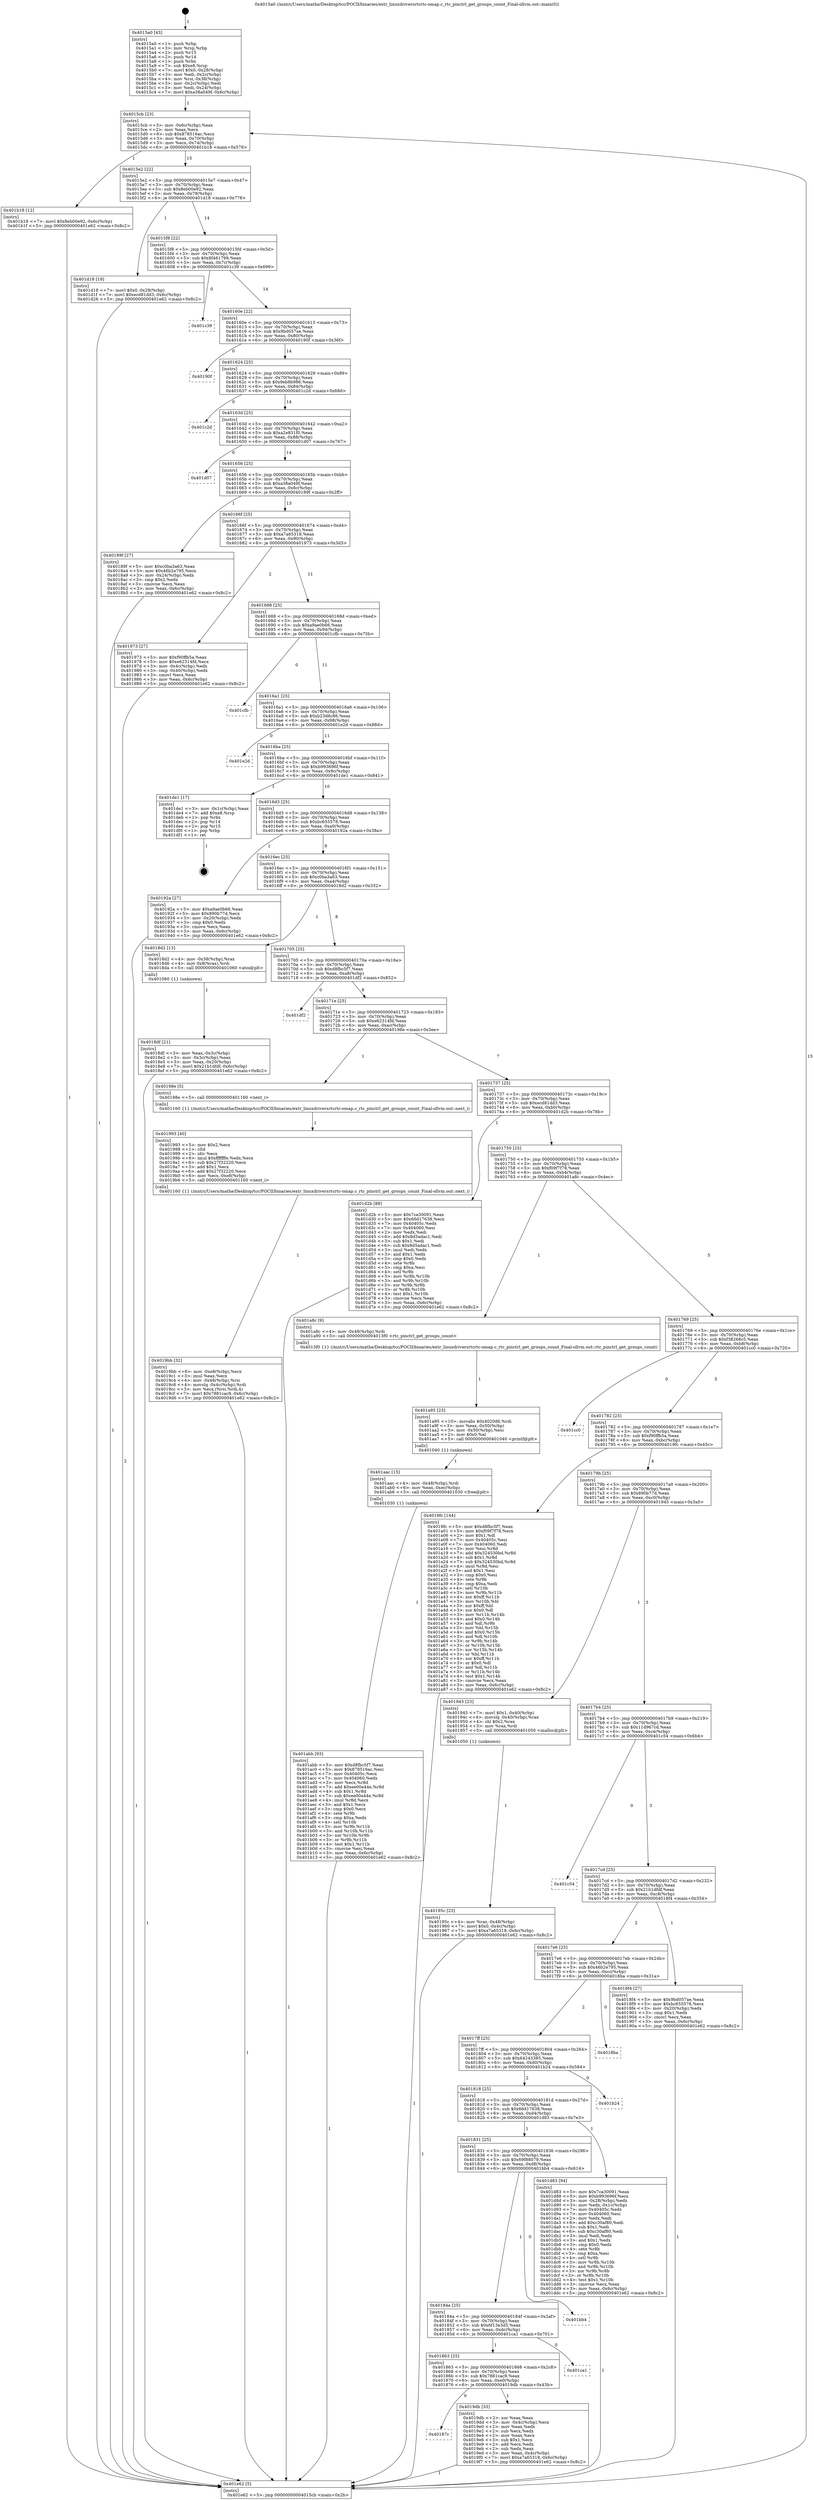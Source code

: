 digraph "0x4015a0" {
  label = "0x4015a0 (/mnt/c/Users/mathe/Desktop/tcc/POCII/binaries/extr_linuxdriversrtcrtc-omap.c_rtc_pinctrl_get_groups_count_Final-ollvm.out::main(0))"
  labelloc = "t"
  node[shape=record]

  Entry [label="",width=0.3,height=0.3,shape=circle,fillcolor=black,style=filled]
  "0x4015cb" [label="{
     0x4015cb [23]\l
     | [instrs]\l
     &nbsp;&nbsp;0x4015cb \<+3\>: mov -0x6c(%rbp),%eax\l
     &nbsp;&nbsp;0x4015ce \<+2\>: mov %eax,%ecx\l
     &nbsp;&nbsp;0x4015d0 \<+6\>: sub $0x878516ac,%ecx\l
     &nbsp;&nbsp;0x4015d6 \<+3\>: mov %eax,-0x70(%rbp)\l
     &nbsp;&nbsp;0x4015d9 \<+3\>: mov %ecx,-0x74(%rbp)\l
     &nbsp;&nbsp;0x4015dc \<+6\>: je 0000000000401b18 \<main+0x578\>\l
  }"]
  "0x401b18" [label="{
     0x401b18 [12]\l
     | [instrs]\l
     &nbsp;&nbsp;0x401b18 \<+7\>: movl $0x8eb00e92,-0x6c(%rbp)\l
     &nbsp;&nbsp;0x401b1f \<+5\>: jmp 0000000000401e62 \<main+0x8c2\>\l
  }"]
  "0x4015e2" [label="{
     0x4015e2 [22]\l
     | [instrs]\l
     &nbsp;&nbsp;0x4015e2 \<+5\>: jmp 00000000004015e7 \<main+0x47\>\l
     &nbsp;&nbsp;0x4015e7 \<+3\>: mov -0x70(%rbp),%eax\l
     &nbsp;&nbsp;0x4015ea \<+5\>: sub $0x8eb00e92,%eax\l
     &nbsp;&nbsp;0x4015ef \<+3\>: mov %eax,-0x78(%rbp)\l
     &nbsp;&nbsp;0x4015f2 \<+6\>: je 0000000000401d18 \<main+0x778\>\l
  }"]
  Exit [label="",width=0.3,height=0.3,shape=circle,fillcolor=black,style=filled,peripheries=2]
  "0x401d18" [label="{
     0x401d18 [19]\l
     | [instrs]\l
     &nbsp;&nbsp;0x401d18 \<+7\>: movl $0x0,-0x28(%rbp)\l
     &nbsp;&nbsp;0x401d1f \<+7\>: movl $0xecd81dd3,-0x6c(%rbp)\l
     &nbsp;&nbsp;0x401d26 \<+5\>: jmp 0000000000401e62 \<main+0x8c2\>\l
  }"]
  "0x4015f8" [label="{
     0x4015f8 [22]\l
     | [instrs]\l
     &nbsp;&nbsp;0x4015f8 \<+5\>: jmp 00000000004015fd \<main+0x5d\>\l
     &nbsp;&nbsp;0x4015fd \<+3\>: mov -0x70(%rbp),%eax\l
     &nbsp;&nbsp;0x401600 \<+5\>: sub $0x8f461799,%eax\l
     &nbsp;&nbsp;0x401605 \<+3\>: mov %eax,-0x7c(%rbp)\l
     &nbsp;&nbsp;0x401608 \<+6\>: je 0000000000401c39 \<main+0x699\>\l
  }"]
  "0x401abb" [label="{
     0x401abb [93]\l
     | [instrs]\l
     &nbsp;&nbsp;0x401abb \<+5\>: mov $0xd8fbc5f7,%eax\l
     &nbsp;&nbsp;0x401ac0 \<+5\>: mov $0x878516ac,%esi\l
     &nbsp;&nbsp;0x401ac5 \<+7\>: mov 0x40405c,%ecx\l
     &nbsp;&nbsp;0x401acc \<+7\>: mov 0x404060,%edx\l
     &nbsp;&nbsp;0x401ad3 \<+3\>: mov %ecx,%r8d\l
     &nbsp;&nbsp;0x401ad6 \<+7\>: add $0xee00a44e,%r8d\l
     &nbsp;&nbsp;0x401add \<+4\>: sub $0x1,%r8d\l
     &nbsp;&nbsp;0x401ae1 \<+7\>: sub $0xee00a44e,%r8d\l
     &nbsp;&nbsp;0x401ae8 \<+4\>: imul %r8d,%ecx\l
     &nbsp;&nbsp;0x401aec \<+3\>: and $0x1,%ecx\l
     &nbsp;&nbsp;0x401aef \<+3\>: cmp $0x0,%ecx\l
     &nbsp;&nbsp;0x401af2 \<+4\>: sete %r9b\l
     &nbsp;&nbsp;0x401af6 \<+3\>: cmp $0xa,%edx\l
     &nbsp;&nbsp;0x401af9 \<+4\>: setl %r10b\l
     &nbsp;&nbsp;0x401afd \<+3\>: mov %r9b,%r11b\l
     &nbsp;&nbsp;0x401b00 \<+3\>: and %r10b,%r11b\l
     &nbsp;&nbsp;0x401b03 \<+3\>: xor %r10b,%r9b\l
     &nbsp;&nbsp;0x401b06 \<+3\>: or %r9b,%r11b\l
     &nbsp;&nbsp;0x401b09 \<+4\>: test $0x1,%r11b\l
     &nbsp;&nbsp;0x401b0d \<+3\>: cmovne %esi,%eax\l
     &nbsp;&nbsp;0x401b10 \<+3\>: mov %eax,-0x6c(%rbp)\l
     &nbsp;&nbsp;0x401b13 \<+5\>: jmp 0000000000401e62 \<main+0x8c2\>\l
  }"]
  "0x401c39" [label="{
     0x401c39\l
  }", style=dashed]
  "0x40160e" [label="{
     0x40160e [22]\l
     | [instrs]\l
     &nbsp;&nbsp;0x40160e \<+5\>: jmp 0000000000401613 \<main+0x73\>\l
     &nbsp;&nbsp;0x401613 \<+3\>: mov -0x70(%rbp),%eax\l
     &nbsp;&nbsp;0x401616 \<+5\>: sub $0x9bd057ae,%eax\l
     &nbsp;&nbsp;0x40161b \<+3\>: mov %eax,-0x80(%rbp)\l
     &nbsp;&nbsp;0x40161e \<+6\>: je 000000000040190f \<main+0x36f\>\l
  }"]
  "0x401aac" [label="{
     0x401aac [15]\l
     | [instrs]\l
     &nbsp;&nbsp;0x401aac \<+4\>: mov -0x48(%rbp),%rdi\l
     &nbsp;&nbsp;0x401ab0 \<+6\>: mov %eax,-0xec(%rbp)\l
     &nbsp;&nbsp;0x401ab6 \<+5\>: call 0000000000401030 \<free@plt\>\l
     | [calls]\l
     &nbsp;&nbsp;0x401030 \{1\} (unknown)\l
  }"]
  "0x40190f" [label="{
     0x40190f\l
  }", style=dashed]
  "0x401624" [label="{
     0x401624 [25]\l
     | [instrs]\l
     &nbsp;&nbsp;0x401624 \<+5\>: jmp 0000000000401629 \<main+0x89\>\l
     &nbsp;&nbsp;0x401629 \<+3\>: mov -0x70(%rbp),%eax\l
     &nbsp;&nbsp;0x40162c \<+5\>: sub $0x9eb8b986,%eax\l
     &nbsp;&nbsp;0x401631 \<+6\>: mov %eax,-0x84(%rbp)\l
     &nbsp;&nbsp;0x401637 \<+6\>: je 0000000000401c2d \<main+0x68d\>\l
  }"]
  "0x401a95" [label="{
     0x401a95 [23]\l
     | [instrs]\l
     &nbsp;&nbsp;0x401a95 \<+10\>: movabs $0x4020d6,%rdi\l
     &nbsp;&nbsp;0x401a9f \<+3\>: mov %eax,-0x50(%rbp)\l
     &nbsp;&nbsp;0x401aa2 \<+3\>: mov -0x50(%rbp),%esi\l
     &nbsp;&nbsp;0x401aa5 \<+2\>: mov $0x0,%al\l
     &nbsp;&nbsp;0x401aa7 \<+5\>: call 0000000000401040 \<printf@plt\>\l
     | [calls]\l
     &nbsp;&nbsp;0x401040 \{1\} (unknown)\l
  }"]
  "0x401c2d" [label="{
     0x401c2d\l
  }", style=dashed]
  "0x40163d" [label="{
     0x40163d [25]\l
     | [instrs]\l
     &nbsp;&nbsp;0x40163d \<+5\>: jmp 0000000000401642 \<main+0xa2\>\l
     &nbsp;&nbsp;0x401642 \<+3\>: mov -0x70(%rbp),%eax\l
     &nbsp;&nbsp;0x401645 \<+5\>: sub $0xa2e831f0,%eax\l
     &nbsp;&nbsp;0x40164a \<+6\>: mov %eax,-0x88(%rbp)\l
     &nbsp;&nbsp;0x401650 \<+6\>: je 0000000000401d07 \<main+0x767\>\l
  }"]
  "0x40187c" [label="{
     0x40187c\l
  }", style=dashed]
  "0x401d07" [label="{
     0x401d07\l
  }", style=dashed]
  "0x401656" [label="{
     0x401656 [25]\l
     | [instrs]\l
     &nbsp;&nbsp;0x401656 \<+5\>: jmp 000000000040165b \<main+0xbb\>\l
     &nbsp;&nbsp;0x40165b \<+3\>: mov -0x70(%rbp),%eax\l
     &nbsp;&nbsp;0x40165e \<+5\>: sub $0xa38a049f,%eax\l
     &nbsp;&nbsp;0x401663 \<+6\>: mov %eax,-0x8c(%rbp)\l
     &nbsp;&nbsp;0x401669 \<+6\>: je 000000000040189f \<main+0x2ff\>\l
  }"]
  "0x4019db" [label="{
     0x4019db [33]\l
     | [instrs]\l
     &nbsp;&nbsp;0x4019db \<+2\>: xor %eax,%eax\l
     &nbsp;&nbsp;0x4019dd \<+3\>: mov -0x4c(%rbp),%ecx\l
     &nbsp;&nbsp;0x4019e0 \<+2\>: mov %eax,%edx\l
     &nbsp;&nbsp;0x4019e2 \<+2\>: sub %ecx,%edx\l
     &nbsp;&nbsp;0x4019e4 \<+2\>: mov %eax,%ecx\l
     &nbsp;&nbsp;0x4019e6 \<+3\>: sub $0x1,%ecx\l
     &nbsp;&nbsp;0x4019e9 \<+2\>: add %ecx,%edx\l
     &nbsp;&nbsp;0x4019eb \<+2\>: sub %edx,%eax\l
     &nbsp;&nbsp;0x4019ed \<+3\>: mov %eax,-0x4c(%rbp)\l
     &nbsp;&nbsp;0x4019f0 \<+7\>: movl $0xa7a65318,-0x6c(%rbp)\l
     &nbsp;&nbsp;0x4019f7 \<+5\>: jmp 0000000000401e62 \<main+0x8c2\>\l
  }"]
  "0x40189f" [label="{
     0x40189f [27]\l
     | [instrs]\l
     &nbsp;&nbsp;0x40189f \<+5\>: mov $0xc0ba3a63,%eax\l
     &nbsp;&nbsp;0x4018a4 \<+5\>: mov $0x46b2e795,%ecx\l
     &nbsp;&nbsp;0x4018a9 \<+3\>: mov -0x24(%rbp),%edx\l
     &nbsp;&nbsp;0x4018ac \<+3\>: cmp $0x2,%edx\l
     &nbsp;&nbsp;0x4018af \<+3\>: cmovne %ecx,%eax\l
     &nbsp;&nbsp;0x4018b2 \<+3\>: mov %eax,-0x6c(%rbp)\l
     &nbsp;&nbsp;0x4018b5 \<+5\>: jmp 0000000000401e62 \<main+0x8c2\>\l
  }"]
  "0x40166f" [label="{
     0x40166f [25]\l
     | [instrs]\l
     &nbsp;&nbsp;0x40166f \<+5\>: jmp 0000000000401674 \<main+0xd4\>\l
     &nbsp;&nbsp;0x401674 \<+3\>: mov -0x70(%rbp),%eax\l
     &nbsp;&nbsp;0x401677 \<+5\>: sub $0xa7a65318,%eax\l
     &nbsp;&nbsp;0x40167c \<+6\>: mov %eax,-0x90(%rbp)\l
     &nbsp;&nbsp;0x401682 \<+6\>: je 0000000000401973 \<main+0x3d3\>\l
  }"]
  "0x401e62" [label="{
     0x401e62 [5]\l
     | [instrs]\l
     &nbsp;&nbsp;0x401e62 \<+5\>: jmp 00000000004015cb \<main+0x2b\>\l
  }"]
  "0x4015a0" [label="{
     0x4015a0 [43]\l
     | [instrs]\l
     &nbsp;&nbsp;0x4015a0 \<+1\>: push %rbp\l
     &nbsp;&nbsp;0x4015a1 \<+3\>: mov %rsp,%rbp\l
     &nbsp;&nbsp;0x4015a4 \<+2\>: push %r15\l
     &nbsp;&nbsp;0x4015a6 \<+2\>: push %r14\l
     &nbsp;&nbsp;0x4015a8 \<+1\>: push %rbx\l
     &nbsp;&nbsp;0x4015a9 \<+7\>: sub $0xe8,%rsp\l
     &nbsp;&nbsp;0x4015b0 \<+7\>: movl $0x0,-0x28(%rbp)\l
     &nbsp;&nbsp;0x4015b7 \<+3\>: mov %edi,-0x2c(%rbp)\l
     &nbsp;&nbsp;0x4015ba \<+4\>: mov %rsi,-0x38(%rbp)\l
     &nbsp;&nbsp;0x4015be \<+3\>: mov -0x2c(%rbp),%edi\l
     &nbsp;&nbsp;0x4015c1 \<+3\>: mov %edi,-0x24(%rbp)\l
     &nbsp;&nbsp;0x4015c4 \<+7\>: movl $0xa38a049f,-0x6c(%rbp)\l
  }"]
  "0x401863" [label="{
     0x401863 [25]\l
     | [instrs]\l
     &nbsp;&nbsp;0x401863 \<+5\>: jmp 0000000000401868 \<main+0x2c8\>\l
     &nbsp;&nbsp;0x401868 \<+3\>: mov -0x70(%rbp),%eax\l
     &nbsp;&nbsp;0x40186b \<+5\>: sub $0x7881cac9,%eax\l
     &nbsp;&nbsp;0x401870 \<+6\>: mov %eax,-0xe0(%rbp)\l
     &nbsp;&nbsp;0x401876 \<+6\>: je 00000000004019db \<main+0x43b\>\l
  }"]
  "0x401973" [label="{
     0x401973 [27]\l
     | [instrs]\l
     &nbsp;&nbsp;0x401973 \<+5\>: mov $0xf90ffb5a,%eax\l
     &nbsp;&nbsp;0x401978 \<+5\>: mov $0xe62314fd,%ecx\l
     &nbsp;&nbsp;0x40197d \<+3\>: mov -0x4c(%rbp),%edx\l
     &nbsp;&nbsp;0x401980 \<+3\>: cmp -0x40(%rbp),%edx\l
     &nbsp;&nbsp;0x401983 \<+3\>: cmovl %ecx,%eax\l
     &nbsp;&nbsp;0x401986 \<+3\>: mov %eax,-0x6c(%rbp)\l
     &nbsp;&nbsp;0x401989 \<+5\>: jmp 0000000000401e62 \<main+0x8c2\>\l
  }"]
  "0x401688" [label="{
     0x401688 [25]\l
     | [instrs]\l
     &nbsp;&nbsp;0x401688 \<+5\>: jmp 000000000040168d \<main+0xed\>\l
     &nbsp;&nbsp;0x40168d \<+3\>: mov -0x70(%rbp),%eax\l
     &nbsp;&nbsp;0x401690 \<+5\>: sub $0xa9ae0b66,%eax\l
     &nbsp;&nbsp;0x401695 \<+6\>: mov %eax,-0x94(%rbp)\l
     &nbsp;&nbsp;0x40169b \<+6\>: je 0000000000401cfb \<main+0x75b\>\l
  }"]
  "0x401ca1" [label="{
     0x401ca1\l
  }", style=dashed]
  "0x401cfb" [label="{
     0x401cfb\l
  }", style=dashed]
  "0x4016a1" [label="{
     0x4016a1 [25]\l
     | [instrs]\l
     &nbsp;&nbsp;0x4016a1 \<+5\>: jmp 00000000004016a6 \<main+0x106\>\l
     &nbsp;&nbsp;0x4016a6 \<+3\>: mov -0x70(%rbp),%eax\l
     &nbsp;&nbsp;0x4016a9 \<+5\>: sub $0xb23d6c86,%eax\l
     &nbsp;&nbsp;0x4016ae \<+6\>: mov %eax,-0x98(%rbp)\l
     &nbsp;&nbsp;0x4016b4 \<+6\>: je 0000000000401e2d \<main+0x88d\>\l
  }"]
  "0x40184a" [label="{
     0x40184a [25]\l
     | [instrs]\l
     &nbsp;&nbsp;0x40184a \<+5\>: jmp 000000000040184f \<main+0x2af\>\l
     &nbsp;&nbsp;0x40184f \<+3\>: mov -0x70(%rbp),%eax\l
     &nbsp;&nbsp;0x401852 \<+5\>: sub $0x6f13e3d5,%eax\l
     &nbsp;&nbsp;0x401857 \<+6\>: mov %eax,-0xdc(%rbp)\l
     &nbsp;&nbsp;0x40185d \<+6\>: je 0000000000401ca1 \<main+0x701\>\l
  }"]
  "0x401e2d" [label="{
     0x401e2d\l
  }", style=dashed]
  "0x4016ba" [label="{
     0x4016ba [25]\l
     | [instrs]\l
     &nbsp;&nbsp;0x4016ba \<+5\>: jmp 00000000004016bf \<main+0x11f\>\l
     &nbsp;&nbsp;0x4016bf \<+3\>: mov -0x70(%rbp),%eax\l
     &nbsp;&nbsp;0x4016c2 \<+5\>: sub $0xb993696f,%eax\l
     &nbsp;&nbsp;0x4016c7 \<+6\>: mov %eax,-0x9c(%rbp)\l
     &nbsp;&nbsp;0x4016cd \<+6\>: je 0000000000401de1 \<main+0x841\>\l
  }"]
  "0x401bb4" [label="{
     0x401bb4\l
  }", style=dashed]
  "0x401de1" [label="{
     0x401de1 [17]\l
     | [instrs]\l
     &nbsp;&nbsp;0x401de1 \<+3\>: mov -0x1c(%rbp),%eax\l
     &nbsp;&nbsp;0x401de4 \<+7\>: add $0xe8,%rsp\l
     &nbsp;&nbsp;0x401deb \<+1\>: pop %rbx\l
     &nbsp;&nbsp;0x401dec \<+2\>: pop %r14\l
     &nbsp;&nbsp;0x401dee \<+2\>: pop %r15\l
     &nbsp;&nbsp;0x401df0 \<+1\>: pop %rbp\l
     &nbsp;&nbsp;0x401df1 \<+1\>: ret\l
  }"]
  "0x4016d3" [label="{
     0x4016d3 [25]\l
     | [instrs]\l
     &nbsp;&nbsp;0x4016d3 \<+5\>: jmp 00000000004016d8 \<main+0x138\>\l
     &nbsp;&nbsp;0x4016d8 \<+3\>: mov -0x70(%rbp),%eax\l
     &nbsp;&nbsp;0x4016db \<+5\>: sub $0xbc655578,%eax\l
     &nbsp;&nbsp;0x4016e0 \<+6\>: mov %eax,-0xa0(%rbp)\l
     &nbsp;&nbsp;0x4016e6 \<+6\>: je 000000000040192a \<main+0x38a\>\l
  }"]
  "0x401831" [label="{
     0x401831 [25]\l
     | [instrs]\l
     &nbsp;&nbsp;0x401831 \<+5\>: jmp 0000000000401836 \<main+0x296\>\l
     &nbsp;&nbsp;0x401836 \<+3\>: mov -0x70(%rbp),%eax\l
     &nbsp;&nbsp;0x401839 \<+5\>: sub $0x69f88079,%eax\l
     &nbsp;&nbsp;0x40183e \<+6\>: mov %eax,-0xd8(%rbp)\l
     &nbsp;&nbsp;0x401844 \<+6\>: je 0000000000401bb4 \<main+0x614\>\l
  }"]
  "0x40192a" [label="{
     0x40192a [27]\l
     | [instrs]\l
     &nbsp;&nbsp;0x40192a \<+5\>: mov $0xa9ae0b66,%eax\l
     &nbsp;&nbsp;0x40192f \<+5\>: mov $0x890b77d,%ecx\l
     &nbsp;&nbsp;0x401934 \<+3\>: mov -0x20(%rbp),%edx\l
     &nbsp;&nbsp;0x401937 \<+3\>: cmp $0x0,%edx\l
     &nbsp;&nbsp;0x40193a \<+3\>: cmove %ecx,%eax\l
     &nbsp;&nbsp;0x40193d \<+3\>: mov %eax,-0x6c(%rbp)\l
     &nbsp;&nbsp;0x401940 \<+5\>: jmp 0000000000401e62 \<main+0x8c2\>\l
  }"]
  "0x4016ec" [label="{
     0x4016ec [25]\l
     | [instrs]\l
     &nbsp;&nbsp;0x4016ec \<+5\>: jmp 00000000004016f1 \<main+0x151\>\l
     &nbsp;&nbsp;0x4016f1 \<+3\>: mov -0x70(%rbp),%eax\l
     &nbsp;&nbsp;0x4016f4 \<+5\>: sub $0xc0ba3a63,%eax\l
     &nbsp;&nbsp;0x4016f9 \<+6\>: mov %eax,-0xa4(%rbp)\l
     &nbsp;&nbsp;0x4016ff \<+6\>: je 00000000004018d2 \<main+0x332\>\l
  }"]
  "0x401d83" [label="{
     0x401d83 [94]\l
     | [instrs]\l
     &nbsp;&nbsp;0x401d83 \<+5\>: mov $0x7ca30091,%eax\l
     &nbsp;&nbsp;0x401d88 \<+5\>: mov $0xb993696f,%ecx\l
     &nbsp;&nbsp;0x401d8d \<+3\>: mov -0x28(%rbp),%edx\l
     &nbsp;&nbsp;0x401d90 \<+3\>: mov %edx,-0x1c(%rbp)\l
     &nbsp;&nbsp;0x401d93 \<+7\>: mov 0x40405c,%edx\l
     &nbsp;&nbsp;0x401d9a \<+7\>: mov 0x404060,%esi\l
     &nbsp;&nbsp;0x401da1 \<+2\>: mov %edx,%edi\l
     &nbsp;&nbsp;0x401da3 \<+6\>: add $0xc30af80,%edi\l
     &nbsp;&nbsp;0x401da9 \<+3\>: sub $0x1,%edi\l
     &nbsp;&nbsp;0x401dac \<+6\>: sub $0xc30af80,%edi\l
     &nbsp;&nbsp;0x401db2 \<+3\>: imul %edi,%edx\l
     &nbsp;&nbsp;0x401db5 \<+3\>: and $0x1,%edx\l
     &nbsp;&nbsp;0x401db8 \<+3\>: cmp $0x0,%edx\l
     &nbsp;&nbsp;0x401dbb \<+4\>: sete %r8b\l
     &nbsp;&nbsp;0x401dbf \<+3\>: cmp $0xa,%esi\l
     &nbsp;&nbsp;0x401dc2 \<+4\>: setl %r9b\l
     &nbsp;&nbsp;0x401dc6 \<+3\>: mov %r8b,%r10b\l
     &nbsp;&nbsp;0x401dc9 \<+3\>: and %r9b,%r10b\l
     &nbsp;&nbsp;0x401dcc \<+3\>: xor %r9b,%r8b\l
     &nbsp;&nbsp;0x401dcf \<+3\>: or %r8b,%r10b\l
     &nbsp;&nbsp;0x401dd2 \<+4\>: test $0x1,%r10b\l
     &nbsp;&nbsp;0x401dd6 \<+3\>: cmovne %ecx,%eax\l
     &nbsp;&nbsp;0x401dd9 \<+3\>: mov %eax,-0x6c(%rbp)\l
     &nbsp;&nbsp;0x401ddc \<+5\>: jmp 0000000000401e62 \<main+0x8c2\>\l
  }"]
  "0x4018d2" [label="{
     0x4018d2 [13]\l
     | [instrs]\l
     &nbsp;&nbsp;0x4018d2 \<+4\>: mov -0x38(%rbp),%rax\l
     &nbsp;&nbsp;0x4018d6 \<+4\>: mov 0x8(%rax),%rdi\l
     &nbsp;&nbsp;0x4018da \<+5\>: call 0000000000401060 \<atoi@plt\>\l
     | [calls]\l
     &nbsp;&nbsp;0x401060 \{1\} (unknown)\l
  }"]
  "0x401705" [label="{
     0x401705 [25]\l
     | [instrs]\l
     &nbsp;&nbsp;0x401705 \<+5\>: jmp 000000000040170a \<main+0x16a\>\l
     &nbsp;&nbsp;0x40170a \<+3\>: mov -0x70(%rbp),%eax\l
     &nbsp;&nbsp;0x40170d \<+5\>: sub $0xd8fbc5f7,%eax\l
     &nbsp;&nbsp;0x401712 \<+6\>: mov %eax,-0xa8(%rbp)\l
     &nbsp;&nbsp;0x401718 \<+6\>: je 0000000000401df2 \<main+0x852\>\l
  }"]
  "0x4018df" [label="{
     0x4018df [21]\l
     | [instrs]\l
     &nbsp;&nbsp;0x4018df \<+3\>: mov %eax,-0x3c(%rbp)\l
     &nbsp;&nbsp;0x4018e2 \<+3\>: mov -0x3c(%rbp),%eax\l
     &nbsp;&nbsp;0x4018e5 \<+3\>: mov %eax,-0x20(%rbp)\l
     &nbsp;&nbsp;0x4018e8 \<+7\>: movl $0x21b1dfdf,-0x6c(%rbp)\l
     &nbsp;&nbsp;0x4018ef \<+5\>: jmp 0000000000401e62 \<main+0x8c2\>\l
  }"]
  "0x401818" [label="{
     0x401818 [25]\l
     | [instrs]\l
     &nbsp;&nbsp;0x401818 \<+5\>: jmp 000000000040181d \<main+0x27d\>\l
     &nbsp;&nbsp;0x40181d \<+3\>: mov -0x70(%rbp),%eax\l
     &nbsp;&nbsp;0x401820 \<+5\>: sub $0x66d17638,%eax\l
     &nbsp;&nbsp;0x401825 \<+6\>: mov %eax,-0xd4(%rbp)\l
     &nbsp;&nbsp;0x40182b \<+6\>: je 0000000000401d83 \<main+0x7e3\>\l
  }"]
  "0x401df2" [label="{
     0x401df2\l
  }", style=dashed]
  "0x40171e" [label="{
     0x40171e [25]\l
     | [instrs]\l
     &nbsp;&nbsp;0x40171e \<+5\>: jmp 0000000000401723 \<main+0x183\>\l
     &nbsp;&nbsp;0x401723 \<+3\>: mov -0x70(%rbp),%eax\l
     &nbsp;&nbsp;0x401726 \<+5\>: sub $0xe62314fd,%eax\l
     &nbsp;&nbsp;0x40172b \<+6\>: mov %eax,-0xac(%rbp)\l
     &nbsp;&nbsp;0x401731 \<+6\>: je 000000000040198e \<main+0x3ee\>\l
  }"]
  "0x401b24" [label="{
     0x401b24\l
  }", style=dashed]
  "0x40198e" [label="{
     0x40198e [5]\l
     | [instrs]\l
     &nbsp;&nbsp;0x40198e \<+5\>: call 0000000000401160 \<next_i\>\l
     | [calls]\l
     &nbsp;&nbsp;0x401160 \{1\} (/mnt/c/Users/mathe/Desktop/tcc/POCII/binaries/extr_linuxdriversrtcrtc-omap.c_rtc_pinctrl_get_groups_count_Final-ollvm.out::next_i)\l
  }"]
  "0x401737" [label="{
     0x401737 [25]\l
     | [instrs]\l
     &nbsp;&nbsp;0x401737 \<+5\>: jmp 000000000040173c \<main+0x19c\>\l
     &nbsp;&nbsp;0x40173c \<+3\>: mov -0x70(%rbp),%eax\l
     &nbsp;&nbsp;0x40173f \<+5\>: sub $0xecd81dd3,%eax\l
     &nbsp;&nbsp;0x401744 \<+6\>: mov %eax,-0xb0(%rbp)\l
     &nbsp;&nbsp;0x40174a \<+6\>: je 0000000000401d2b \<main+0x78b\>\l
  }"]
  "0x4017ff" [label="{
     0x4017ff [25]\l
     | [instrs]\l
     &nbsp;&nbsp;0x4017ff \<+5\>: jmp 0000000000401804 \<main+0x264\>\l
     &nbsp;&nbsp;0x401804 \<+3\>: mov -0x70(%rbp),%eax\l
     &nbsp;&nbsp;0x401807 \<+5\>: sub $0x64243385,%eax\l
     &nbsp;&nbsp;0x40180c \<+6\>: mov %eax,-0xd0(%rbp)\l
     &nbsp;&nbsp;0x401812 \<+6\>: je 0000000000401b24 \<main+0x584\>\l
  }"]
  "0x401d2b" [label="{
     0x401d2b [88]\l
     | [instrs]\l
     &nbsp;&nbsp;0x401d2b \<+5\>: mov $0x7ca30091,%eax\l
     &nbsp;&nbsp;0x401d30 \<+5\>: mov $0x66d17638,%ecx\l
     &nbsp;&nbsp;0x401d35 \<+7\>: mov 0x40405c,%edx\l
     &nbsp;&nbsp;0x401d3c \<+7\>: mov 0x404060,%esi\l
     &nbsp;&nbsp;0x401d43 \<+2\>: mov %edx,%edi\l
     &nbsp;&nbsp;0x401d45 \<+6\>: add $0x8d5adac1,%edi\l
     &nbsp;&nbsp;0x401d4b \<+3\>: sub $0x1,%edi\l
     &nbsp;&nbsp;0x401d4e \<+6\>: sub $0x8d5adac1,%edi\l
     &nbsp;&nbsp;0x401d54 \<+3\>: imul %edi,%edx\l
     &nbsp;&nbsp;0x401d57 \<+3\>: and $0x1,%edx\l
     &nbsp;&nbsp;0x401d5a \<+3\>: cmp $0x0,%edx\l
     &nbsp;&nbsp;0x401d5d \<+4\>: sete %r8b\l
     &nbsp;&nbsp;0x401d61 \<+3\>: cmp $0xa,%esi\l
     &nbsp;&nbsp;0x401d64 \<+4\>: setl %r9b\l
     &nbsp;&nbsp;0x401d68 \<+3\>: mov %r8b,%r10b\l
     &nbsp;&nbsp;0x401d6b \<+3\>: and %r9b,%r10b\l
     &nbsp;&nbsp;0x401d6e \<+3\>: xor %r9b,%r8b\l
     &nbsp;&nbsp;0x401d71 \<+3\>: or %r8b,%r10b\l
     &nbsp;&nbsp;0x401d74 \<+4\>: test $0x1,%r10b\l
     &nbsp;&nbsp;0x401d78 \<+3\>: cmovne %ecx,%eax\l
     &nbsp;&nbsp;0x401d7b \<+3\>: mov %eax,-0x6c(%rbp)\l
     &nbsp;&nbsp;0x401d7e \<+5\>: jmp 0000000000401e62 \<main+0x8c2\>\l
  }"]
  "0x401750" [label="{
     0x401750 [25]\l
     | [instrs]\l
     &nbsp;&nbsp;0x401750 \<+5\>: jmp 0000000000401755 \<main+0x1b5\>\l
     &nbsp;&nbsp;0x401755 \<+3\>: mov -0x70(%rbp),%eax\l
     &nbsp;&nbsp;0x401758 \<+5\>: sub $0xf09f7f78,%eax\l
     &nbsp;&nbsp;0x40175d \<+6\>: mov %eax,-0xb4(%rbp)\l
     &nbsp;&nbsp;0x401763 \<+6\>: je 0000000000401a8c \<main+0x4ec\>\l
  }"]
  "0x4018ba" [label="{
     0x4018ba\l
  }", style=dashed]
  "0x401a8c" [label="{
     0x401a8c [9]\l
     | [instrs]\l
     &nbsp;&nbsp;0x401a8c \<+4\>: mov -0x48(%rbp),%rdi\l
     &nbsp;&nbsp;0x401a90 \<+5\>: call 00000000004013f0 \<rtc_pinctrl_get_groups_count\>\l
     | [calls]\l
     &nbsp;&nbsp;0x4013f0 \{1\} (/mnt/c/Users/mathe/Desktop/tcc/POCII/binaries/extr_linuxdriversrtcrtc-omap.c_rtc_pinctrl_get_groups_count_Final-ollvm.out::rtc_pinctrl_get_groups_count)\l
  }"]
  "0x401769" [label="{
     0x401769 [25]\l
     | [instrs]\l
     &nbsp;&nbsp;0x401769 \<+5\>: jmp 000000000040176e \<main+0x1ce\>\l
     &nbsp;&nbsp;0x40176e \<+3\>: mov -0x70(%rbp),%eax\l
     &nbsp;&nbsp;0x401771 \<+5\>: sub $0xf38268c5,%eax\l
     &nbsp;&nbsp;0x401776 \<+6\>: mov %eax,-0xb8(%rbp)\l
     &nbsp;&nbsp;0x40177c \<+6\>: je 0000000000401cc0 \<main+0x720\>\l
  }"]
  "0x4019bb" [label="{
     0x4019bb [32]\l
     | [instrs]\l
     &nbsp;&nbsp;0x4019bb \<+6\>: mov -0xe8(%rbp),%ecx\l
     &nbsp;&nbsp;0x4019c1 \<+3\>: imul %eax,%ecx\l
     &nbsp;&nbsp;0x4019c4 \<+4\>: mov -0x48(%rbp),%rsi\l
     &nbsp;&nbsp;0x4019c8 \<+4\>: movslq -0x4c(%rbp),%rdi\l
     &nbsp;&nbsp;0x4019cc \<+3\>: mov %ecx,(%rsi,%rdi,4)\l
     &nbsp;&nbsp;0x4019cf \<+7\>: movl $0x7881cac9,-0x6c(%rbp)\l
     &nbsp;&nbsp;0x4019d6 \<+5\>: jmp 0000000000401e62 \<main+0x8c2\>\l
  }"]
  "0x401cc0" [label="{
     0x401cc0\l
  }", style=dashed]
  "0x401782" [label="{
     0x401782 [25]\l
     | [instrs]\l
     &nbsp;&nbsp;0x401782 \<+5\>: jmp 0000000000401787 \<main+0x1e7\>\l
     &nbsp;&nbsp;0x401787 \<+3\>: mov -0x70(%rbp),%eax\l
     &nbsp;&nbsp;0x40178a \<+5\>: sub $0xf90ffb5a,%eax\l
     &nbsp;&nbsp;0x40178f \<+6\>: mov %eax,-0xbc(%rbp)\l
     &nbsp;&nbsp;0x401795 \<+6\>: je 00000000004019fc \<main+0x45c\>\l
  }"]
  "0x401993" [label="{
     0x401993 [40]\l
     | [instrs]\l
     &nbsp;&nbsp;0x401993 \<+5\>: mov $0x2,%ecx\l
     &nbsp;&nbsp;0x401998 \<+1\>: cltd\l
     &nbsp;&nbsp;0x401999 \<+2\>: idiv %ecx\l
     &nbsp;&nbsp;0x40199b \<+6\>: imul $0xfffffffe,%edx,%ecx\l
     &nbsp;&nbsp;0x4019a1 \<+6\>: sub $0x27f32220,%ecx\l
     &nbsp;&nbsp;0x4019a7 \<+3\>: add $0x1,%ecx\l
     &nbsp;&nbsp;0x4019aa \<+6\>: add $0x27f32220,%ecx\l
     &nbsp;&nbsp;0x4019b0 \<+6\>: mov %ecx,-0xe8(%rbp)\l
     &nbsp;&nbsp;0x4019b6 \<+5\>: call 0000000000401160 \<next_i\>\l
     | [calls]\l
     &nbsp;&nbsp;0x401160 \{1\} (/mnt/c/Users/mathe/Desktop/tcc/POCII/binaries/extr_linuxdriversrtcrtc-omap.c_rtc_pinctrl_get_groups_count_Final-ollvm.out::next_i)\l
  }"]
  "0x4019fc" [label="{
     0x4019fc [144]\l
     | [instrs]\l
     &nbsp;&nbsp;0x4019fc \<+5\>: mov $0xd8fbc5f7,%eax\l
     &nbsp;&nbsp;0x401a01 \<+5\>: mov $0xf09f7f78,%ecx\l
     &nbsp;&nbsp;0x401a06 \<+2\>: mov $0x1,%dl\l
     &nbsp;&nbsp;0x401a08 \<+7\>: mov 0x40405c,%esi\l
     &nbsp;&nbsp;0x401a0f \<+7\>: mov 0x404060,%edi\l
     &nbsp;&nbsp;0x401a16 \<+3\>: mov %esi,%r8d\l
     &nbsp;&nbsp;0x401a19 \<+7\>: add $0x324530bd,%r8d\l
     &nbsp;&nbsp;0x401a20 \<+4\>: sub $0x1,%r8d\l
     &nbsp;&nbsp;0x401a24 \<+7\>: sub $0x324530bd,%r8d\l
     &nbsp;&nbsp;0x401a2b \<+4\>: imul %r8d,%esi\l
     &nbsp;&nbsp;0x401a2f \<+3\>: and $0x1,%esi\l
     &nbsp;&nbsp;0x401a32 \<+3\>: cmp $0x0,%esi\l
     &nbsp;&nbsp;0x401a35 \<+4\>: sete %r9b\l
     &nbsp;&nbsp;0x401a39 \<+3\>: cmp $0xa,%edi\l
     &nbsp;&nbsp;0x401a3c \<+4\>: setl %r10b\l
     &nbsp;&nbsp;0x401a40 \<+3\>: mov %r9b,%r11b\l
     &nbsp;&nbsp;0x401a43 \<+4\>: xor $0xff,%r11b\l
     &nbsp;&nbsp;0x401a47 \<+3\>: mov %r10b,%bl\l
     &nbsp;&nbsp;0x401a4a \<+3\>: xor $0xff,%bl\l
     &nbsp;&nbsp;0x401a4d \<+3\>: xor $0x0,%dl\l
     &nbsp;&nbsp;0x401a50 \<+3\>: mov %r11b,%r14b\l
     &nbsp;&nbsp;0x401a53 \<+4\>: and $0x0,%r14b\l
     &nbsp;&nbsp;0x401a57 \<+3\>: and %dl,%r9b\l
     &nbsp;&nbsp;0x401a5a \<+3\>: mov %bl,%r15b\l
     &nbsp;&nbsp;0x401a5d \<+4\>: and $0x0,%r15b\l
     &nbsp;&nbsp;0x401a61 \<+3\>: and %dl,%r10b\l
     &nbsp;&nbsp;0x401a64 \<+3\>: or %r9b,%r14b\l
     &nbsp;&nbsp;0x401a67 \<+3\>: or %r10b,%r15b\l
     &nbsp;&nbsp;0x401a6a \<+3\>: xor %r15b,%r14b\l
     &nbsp;&nbsp;0x401a6d \<+3\>: or %bl,%r11b\l
     &nbsp;&nbsp;0x401a70 \<+4\>: xor $0xff,%r11b\l
     &nbsp;&nbsp;0x401a74 \<+3\>: or $0x0,%dl\l
     &nbsp;&nbsp;0x401a77 \<+3\>: and %dl,%r11b\l
     &nbsp;&nbsp;0x401a7a \<+3\>: or %r11b,%r14b\l
     &nbsp;&nbsp;0x401a7d \<+4\>: test $0x1,%r14b\l
     &nbsp;&nbsp;0x401a81 \<+3\>: cmovne %ecx,%eax\l
     &nbsp;&nbsp;0x401a84 \<+3\>: mov %eax,-0x6c(%rbp)\l
     &nbsp;&nbsp;0x401a87 \<+5\>: jmp 0000000000401e62 \<main+0x8c2\>\l
  }"]
  "0x40179b" [label="{
     0x40179b [25]\l
     | [instrs]\l
     &nbsp;&nbsp;0x40179b \<+5\>: jmp 00000000004017a0 \<main+0x200\>\l
     &nbsp;&nbsp;0x4017a0 \<+3\>: mov -0x70(%rbp),%eax\l
     &nbsp;&nbsp;0x4017a3 \<+5\>: sub $0x890b77d,%eax\l
     &nbsp;&nbsp;0x4017a8 \<+6\>: mov %eax,-0xc0(%rbp)\l
     &nbsp;&nbsp;0x4017ae \<+6\>: je 0000000000401945 \<main+0x3a5\>\l
  }"]
  "0x40195c" [label="{
     0x40195c [23]\l
     | [instrs]\l
     &nbsp;&nbsp;0x40195c \<+4\>: mov %rax,-0x48(%rbp)\l
     &nbsp;&nbsp;0x401960 \<+7\>: movl $0x0,-0x4c(%rbp)\l
     &nbsp;&nbsp;0x401967 \<+7\>: movl $0xa7a65318,-0x6c(%rbp)\l
     &nbsp;&nbsp;0x40196e \<+5\>: jmp 0000000000401e62 \<main+0x8c2\>\l
  }"]
  "0x401945" [label="{
     0x401945 [23]\l
     | [instrs]\l
     &nbsp;&nbsp;0x401945 \<+7\>: movl $0x1,-0x40(%rbp)\l
     &nbsp;&nbsp;0x40194c \<+4\>: movslq -0x40(%rbp),%rax\l
     &nbsp;&nbsp;0x401950 \<+4\>: shl $0x2,%rax\l
     &nbsp;&nbsp;0x401954 \<+3\>: mov %rax,%rdi\l
     &nbsp;&nbsp;0x401957 \<+5\>: call 0000000000401050 \<malloc@plt\>\l
     | [calls]\l
     &nbsp;&nbsp;0x401050 \{1\} (unknown)\l
  }"]
  "0x4017b4" [label="{
     0x4017b4 [25]\l
     | [instrs]\l
     &nbsp;&nbsp;0x4017b4 \<+5\>: jmp 00000000004017b9 \<main+0x219\>\l
     &nbsp;&nbsp;0x4017b9 \<+3\>: mov -0x70(%rbp),%eax\l
     &nbsp;&nbsp;0x4017bc \<+5\>: sub $0x11d967cd,%eax\l
     &nbsp;&nbsp;0x4017c1 \<+6\>: mov %eax,-0xc4(%rbp)\l
     &nbsp;&nbsp;0x4017c7 \<+6\>: je 0000000000401c54 \<main+0x6b4\>\l
  }"]
  "0x4017e6" [label="{
     0x4017e6 [25]\l
     | [instrs]\l
     &nbsp;&nbsp;0x4017e6 \<+5\>: jmp 00000000004017eb \<main+0x24b\>\l
     &nbsp;&nbsp;0x4017eb \<+3\>: mov -0x70(%rbp),%eax\l
     &nbsp;&nbsp;0x4017ee \<+5\>: sub $0x46b2e795,%eax\l
     &nbsp;&nbsp;0x4017f3 \<+6\>: mov %eax,-0xcc(%rbp)\l
     &nbsp;&nbsp;0x4017f9 \<+6\>: je 00000000004018ba \<main+0x31a\>\l
  }"]
  "0x401c54" [label="{
     0x401c54\l
  }", style=dashed]
  "0x4017cd" [label="{
     0x4017cd [25]\l
     | [instrs]\l
     &nbsp;&nbsp;0x4017cd \<+5\>: jmp 00000000004017d2 \<main+0x232\>\l
     &nbsp;&nbsp;0x4017d2 \<+3\>: mov -0x70(%rbp),%eax\l
     &nbsp;&nbsp;0x4017d5 \<+5\>: sub $0x21b1dfdf,%eax\l
     &nbsp;&nbsp;0x4017da \<+6\>: mov %eax,-0xc8(%rbp)\l
     &nbsp;&nbsp;0x4017e0 \<+6\>: je 00000000004018f4 \<main+0x354\>\l
  }"]
  "0x4018f4" [label="{
     0x4018f4 [27]\l
     | [instrs]\l
     &nbsp;&nbsp;0x4018f4 \<+5\>: mov $0x9bd057ae,%eax\l
     &nbsp;&nbsp;0x4018f9 \<+5\>: mov $0xbc655578,%ecx\l
     &nbsp;&nbsp;0x4018fe \<+3\>: mov -0x20(%rbp),%edx\l
     &nbsp;&nbsp;0x401901 \<+3\>: cmp $0x1,%edx\l
     &nbsp;&nbsp;0x401904 \<+3\>: cmovl %ecx,%eax\l
     &nbsp;&nbsp;0x401907 \<+3\>: mov %eax,-0x6c(%rbp)\l
     &nbsp;&nbsp;0x40190a \<+5\>: jmp 0000000000401e62 \<main+0x8c2\>\l
  }"]
  Entry -> "0x4015a0" [label=" 1"]
  "0x4015cb" -> "0x401b18" [label=" 1"]
  "0x4015cb" -> "0x4015e2" [label=" 15"]
  "0x401de1" -> Exit [label=" 1"]
  "0x4015e2" -> "0x401d18" [label=" 1"]
  "0x4015e2" -> "0x4015f8" [label=" 14"]
  "0x401d83" -> "0x401e62" [label=" 1"]
  "0x4015f8" -> "0x401c39" [label=" 0"]
  "0x4015f8" -> "0x40160e" [label=" 14"]
  "0x401d2b" -> "0x401e62" [label=" 1"]
  "0x40160e" -> "0x40190f" [label=" 0"]
  "0x40160e" -> "0x401624" [label=" 14"]
  "0x401d18" -> "0x401e62" [label=" 1"]
  "0x401624" -> "0x401c2d" [label=" 0"]
  "0x401624" -> "0x40163d" [label=" 14"]
  "0x401b18" -> "0x401e62" [label=" 1"]
  "0x40163d" -> "0x401d07" [label=" 0"]
  "0x40163d" -> "0x401656" [label=" 14"]
  "0x401abb" -> "0x401e62" [label=" 1"]
  "0x401656" -> "0x40189f" [label=" 1"]
  "0x401656" -> "0x40166f" [label=" 13"]
  "0x40189f" -> "0x401e62" [label=" 1"]
  "0x4015a0" -> "0x4015cb" [label=" 1"]
  "0x401e62" -> "0x4015cb" [label=" 15"]
  "0x401aac" -> "0x401abb" [label=" 1"]
  "0x40166f" -> "0x401973" [label=" 2"]
  "0x40166f" -> "0x401688" [label=" 11"]
  "0x401a8c" -> "0x401a95" [label=" 1"]
  "0x401688" -> "0x401cfb" [label=" 0"]
  "0x401688" -> "0x4016a1" [label=" 11"]
  "0x4019fc" -> "0x401e62" [label=" 1"]
  "0x4016a1" -> "0x401e2d" [label=" 0"]
  "0x4016a1" -> "0x4016ba" [label=" 11"]
  "0x401863" -> "0x40187c" [label=" 0"]
  "0x4016ba" -> "0x401de1" [label=" 1"]
  "0x4016ba" -> "0x4016d3" [label=" 10"]
  "0x401863" -> "0x4019db" [label=" 1"]
  "0x4016d3" -> "0x40192a" [label=" 1"]
  "0x4016d3" -> "0x4016ec" [label=" 9"]
  "0x40184a" -> "0x401863" [label=" 1"]
  "0x4016ec" -> "0x4018d2" [label=" 1"]
  "0x4016ec" -> "0x401705" [label=" 8"]
  "0x4018d2" -> "0x4018df" [label=" 1"]
  "0x4018df" -> "0x401e62" [label=" 1"]
  "0x40184a" -> "0x401ca1" [label=" 0"]
  "0x401705" -> "0x401df2" [label=" 0"]
  "0x401705" -> "0x40171e" [label=" 8"]
  "0x401831" -> "0x40184a" [label=" 1"]
  "0x40171e" -> "0x40198e" [label=" 1"]
  "0x40171e" -> "0x401737" [label=" 7"]
  "0x401831" -> "0x401bb4" [label=" 0"]
  "0x401737" -> "0x401d2b" [label=" 1"]
  "0x401737" -> "0x401750" [label=" 6"]
  "0x401818" -> "0x401831" [label=" 1"]
  "0x401750" -> "0x401a8c" [label=" 1"]
  "0x401750" -> "0x401769" [label=" 5"]
  "0x401818" -> "0x401d83" [label=" 1"]
  "0x401769" -> "0x401cc0" [label=" 0"]
  "0x401769" -> "0x401782" [label=" 5"]
  "0x4017ff" -> "0x401818" [label=" 2"]
  "0x401782" -> "0x4019fc" [label=" 1"]
  "0x401782" -> "0x40179b" [label=" 4"]
  "0x4017ff" -> "0x401b24" [label=" 0"]
  "0x40179b" -> "0x401945" [label=" 1"]
  "0x40179b" -> "0x4017b4" [label=" 3"]
  "0x401a95" -> "0x401aac" [label=" 1"]
  "0x4017b4" -> "0x401c54" [label=" 0"]
  "0x4017b4" -> "0x4017cd" [label=" 3"]
  "0x4017e6" -> "0x4017ff" [label=" 2"]
  "0x4017cd" -> "0x4018f4" [label=" 1"]
  "0x4017cd" -> "0x4017e6" [label=" 2"]
  "0x4018f4" -> "0x401e62" [label=" 1"]
  "0x40192a" -> "0x401e62" [label=" 1"]
  "0x401945" -> "0x40195c" [label=" 1"]
  "0x40195c" -> "0x401e62" [label=" 1"]
  "0x401973" -> "0x401e62" [label=" 2"]
  "0x40198e" -> "0x401993" [label=" 1"]
  "0x401993" -> "0x4019bb" [label=" 1"]
  "0x4019bb" -> "0x401e62" [label=" 1"]
  "0x4019db" -> "0x401e62" [label=" 1"]
  "0x4017e6" -> "0x4018ba" [label=" 0"]
}
